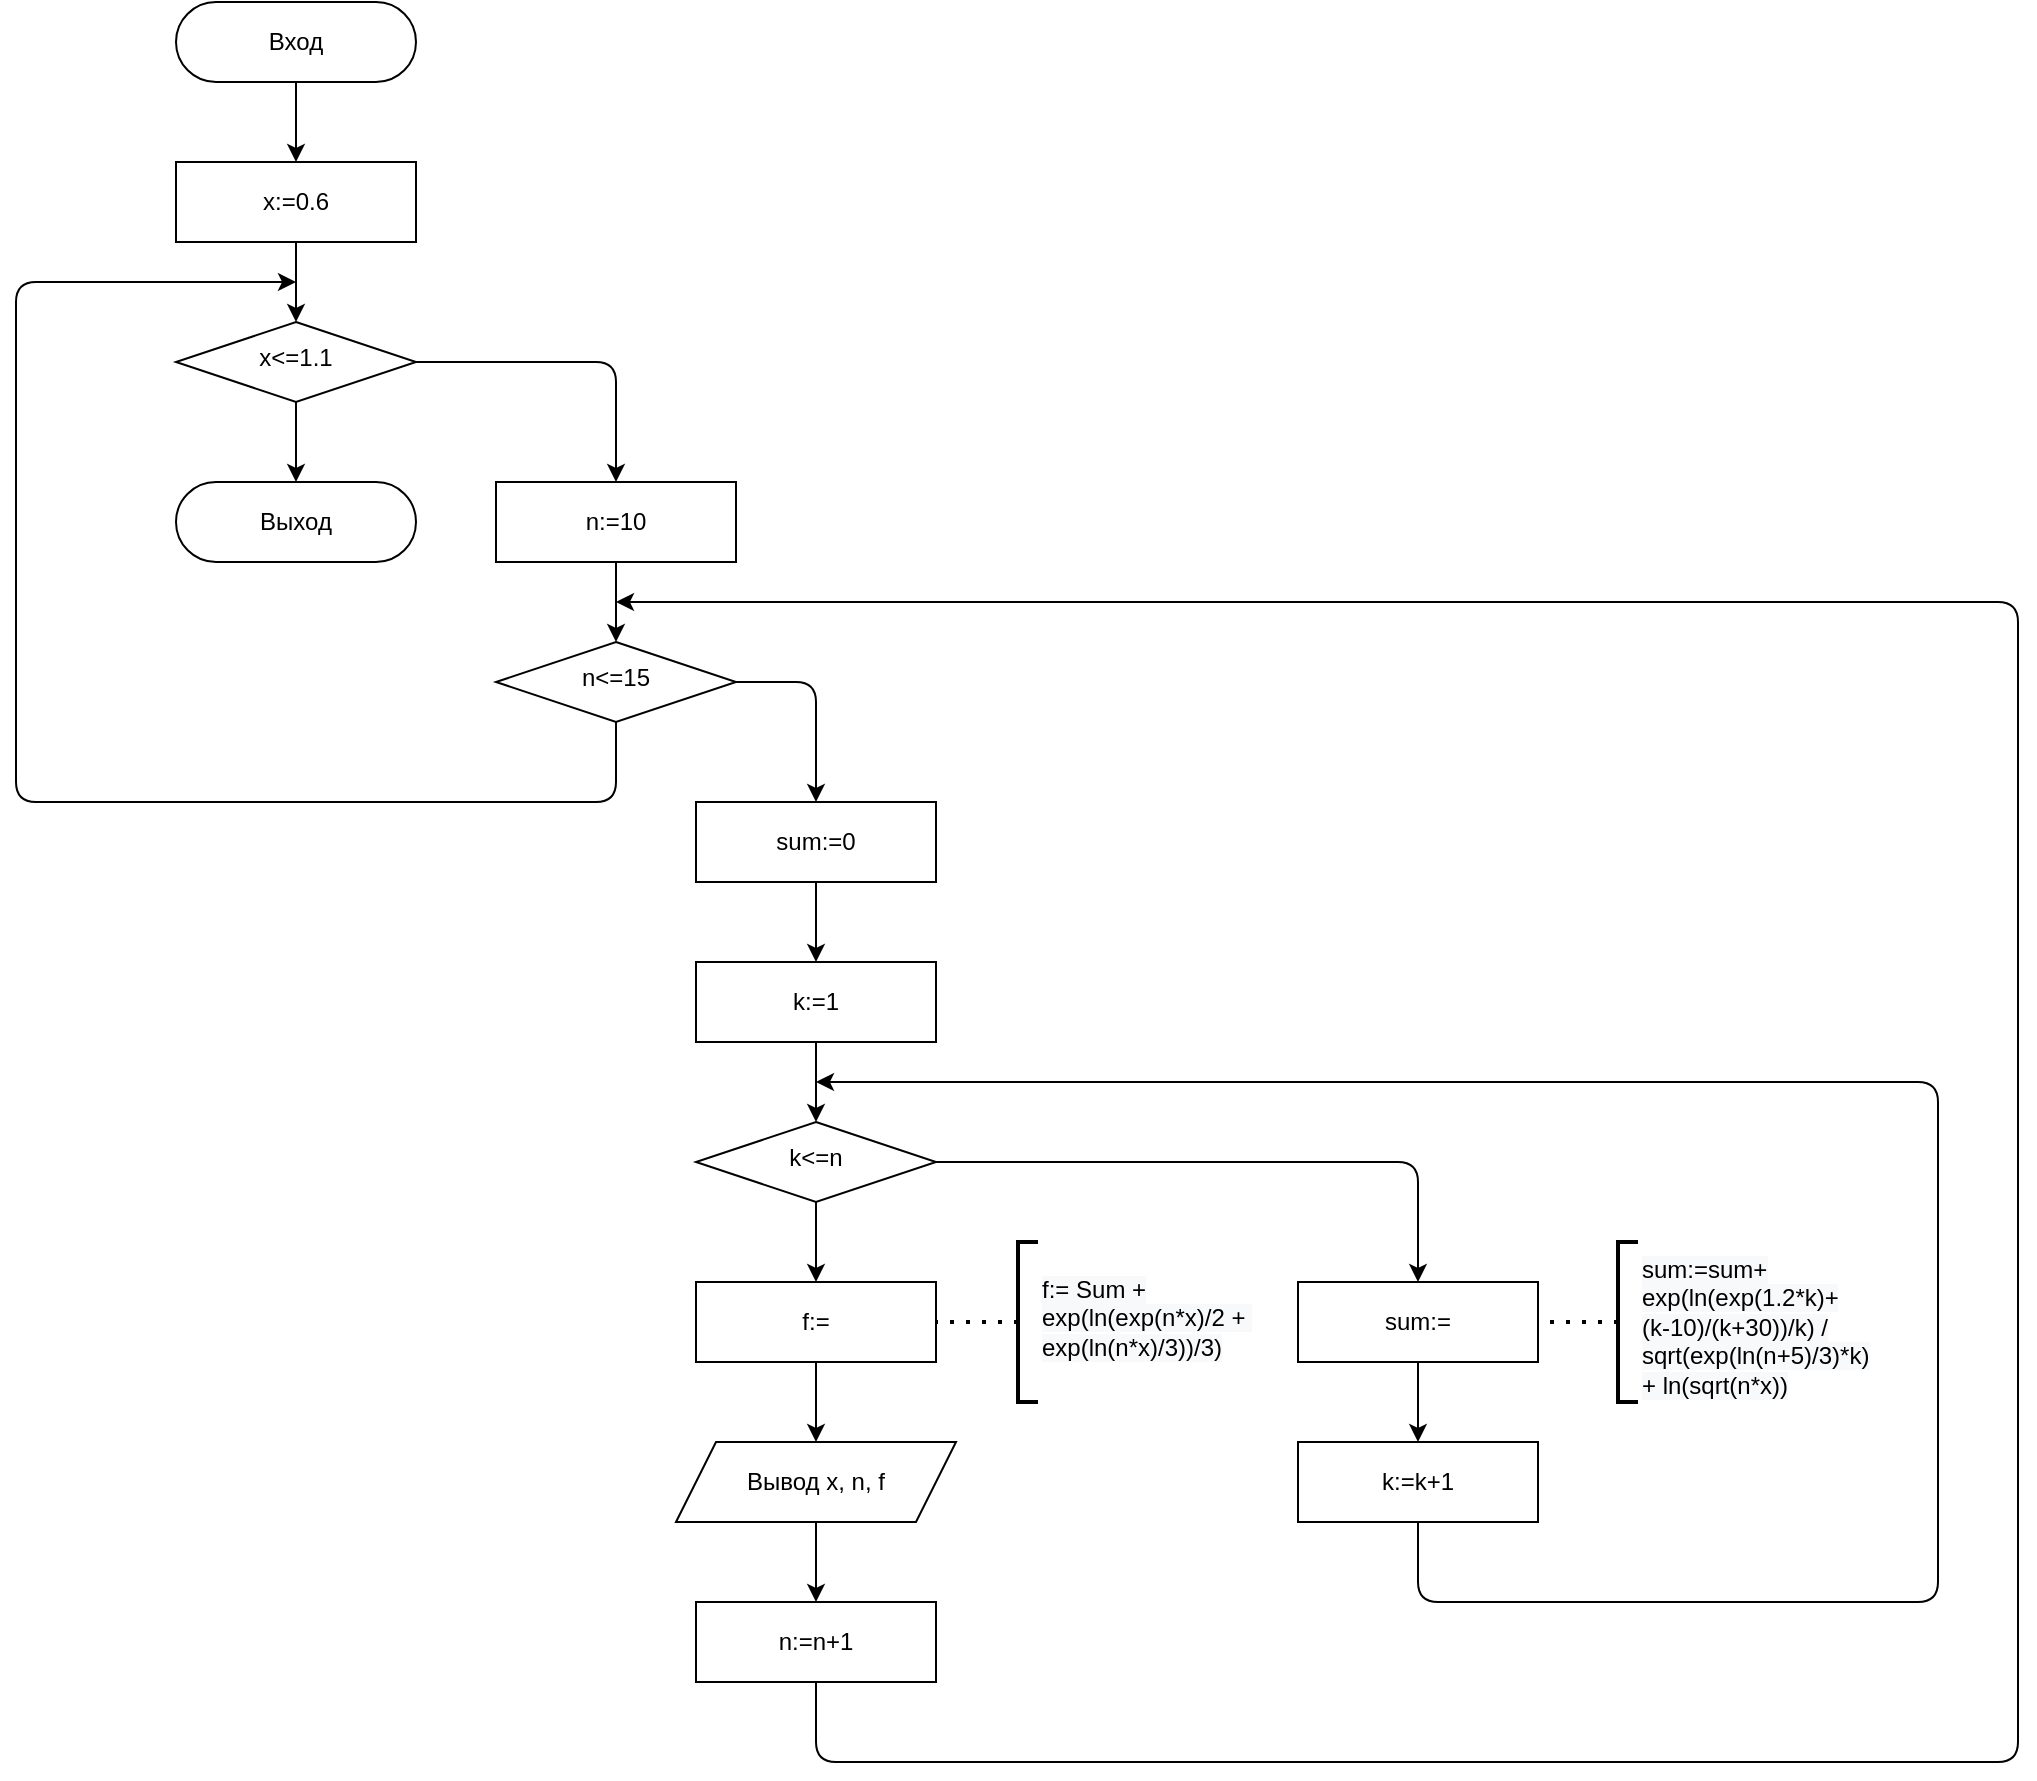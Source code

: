 <mxfile version="15.3.0" type="github">
  <diagram id="C5RBs43oDa-KdzZeNtuy" name="Page-1">
    <mxGraphModel dx="860" dy="466" grid="1" gridSize="10" guides="1" tooltips="1" connect="1" arrows="1" fold="1" page="1" pageScale="1" pageWidth="827" pageHeight="1169" math="0" shadow="0">
      <root>
        <mxCell id="WIyWlLk6GJQsqaUBKTNV-0" />
        <mxCell id="WIyWlLk6GJQsqaUBKTNV-1" parent="WIyWlLk6GJQsqaUBKTNV-0" />
        <mxCell id="e3VsoY0m1QFpJ2-WcFTY-29" value="Вход" style="rounded=1;whiteSpace=wrap;html=1;fontSize=12;glass=0;strokeWidth=1;shadow=0;arcSize=50;" parent="WIyWlLk6GJQsqaUBKTNV-1" vertex="1">
          <mxGeometry x="119" y="40" width="120" height="40" as="geometry" />
        </mxCell>
        <mxCell id="e3VsoY0m1QFpJ2-WcFTY-30" value="x&amp;lt;=1.1" style="rhombus;whiteSpace=wrap;html=1;shadow=0;fontFamily=Helvetica;fontSize=12;align=center;strokeWidth=1;spacing=6;spacingTop=-4;" parent="WIyWlLk6GJQsqaUBKTNV-1" vertex="1">
          <mxGeometry x="119" y="200" width="120" height="40" as="geometry" />
        </mxCell>
        <mxCell id="e3VsoY0m1QFpJ2-WcFTY-31" value="" style="endArrow=classic;html=1;exitX=0.5;exitY=1;exitDx=0;exitDy=0;" parent="WIyWlLk6GJQsqaUBKTNV-1" source="e3VsoY0m1QFpJ2-WcFTY-29" edge="1">
          <mxGeometry width="50" height="50" relative="1" as="geometry">
            <mxPoint x="309" y="150" as="sourcePoint" />
            <mxPoint x="179" y="120" as="targetPoint" />
          </mxGeometry>
        </mxCell>
        <mxCell id="e3VsoY0m1QFpJ2-WcFTY-32" value="x:=0.6" style="rounded=0;whiteSpace=wrap;html=1;" parent="WIyWlLk6GJQsqaUBKTNV-1" vertex="1">
          <mxGeometry x="119" y="120" width="120" height="40" as="geometry" />
        </mxCell>
        <mxCell id="e3VsoY0m1QFpJ2-WcFTY-33" value="" style="endArrow=classic;html=1;exitX=0.5;exitY=1;exitDx=0;exitDy=0;entryX=0.5;entryY=0;entryDx=0;entryDy=0;" parent="WIyWlLk6GJQsqaUBKTNV-1" source="e3VsoY0m1QFpJ2-WcFTY-32" target="e3VsoY0m1QFpJ2-WcFTY-30" edge="1">
          <mxGeometry width="50" height="50" relative="1" as="geometry">
            <mxPoint x="309" y="150" as="sourcePoint" />
            <mxPoint x="359" y="100" as="targetPoint" />
          </mxGeometry>
        </mxCell>
        <mxCell id="e3VsoY0m1QFpJ2-WcFTY-34" value="" style="endArrow=classic;html=1;exitX=0.5;exitY=1;exitDx=0;exitDy=0;" parent="WIyWlLk6GJQsqaUBKTNV-1" source="e3VsoY0m1QFpJ2-WcFTY-30" edge="1">
          <mxGeometry width="50" height="50" relative="1" as="geometry">
            <mxPoint x="309" y="320" as="sourcePoint" />
            <mxPoint x="179" y="280" as="targetPoint" />
          </mxGeometry>
        </mxCell>
        <mxCell id="e3VsoY0m1QFpJ2-WcFTY-35" value="Выход" style="rounded=1;whiteSpace=wrap;html=1;fontSize=12;glass=0;strokeWidth=1;shadow=0;arcSize=50;" parent="WIyWlLk6GJQsqaUBKTNV-1" vertex="1">
          <mxGeometry x="119" y="280" width="120" height="40" as="geometry" />
        </mxCell>
        <mxCell id="e3VsoY0m1QFpJ2-WcFTY-36" value="" style="endArrow=classic;html=1;exitX=1;exitY=0.5;exitDx=0;exitDy=0;" parent="WIyWlLk6GJQsqaUBKTNV-1" source="e3VsoY0m1QFpJ2-WcFTY-30" edge="1">
          <mxGeometry width="50" height="50" relative="1" as="geometry">
            <mxPoint x="309" y="320" as="sourcePoint" />
            <mxPoint x="339" y="280" as="targetPoint" />
            <Array as="points">
              <mxPoint x="339" y="220" />
            </Array>
          </mxGeometry>
        </mxCell>
        <mxCell id="e3VsoY0m1QFpJ2-WcFTY-37" value="n:=10" style="rounded=0;whiteSpace=wrap;html=1;" parent="WIyWlLk6GJQsqaUBKTNV-1" vertex="1">
          <mxGeometry x="279" y="280" width="120" height="40" as="geometry" />
        </mxCell>
        <mxCell id="e3VsoY0m1QFpJ2-WcFTY-38" value="n&amp;lt;=15" style="rhombus;whiteSpace=wrap;html=1;shadow=0;fontFamily=Helvetica;fontSize=12;align=center;strokeWidth=1;spacing=6;spacingTop=-4;" parent="WIyWlLk6GJQsqaUBKTNV-1" vertex="1">
          <mxGeometry x="279" y="360" width="120" height="40" as="geometry" />
        </mxCell>
        <mxCell id="e3VsoY0m1QFpJ2-WcFTY-39" value="" style="endArrow=classic;html=1;exitX=0.5;exitY=1;exitDx=0;exitDy=0;entryX=0.5;entryY=0;entryDx=0;entryDy=0;" parent="WIyWlLk6GJQsqaUBKTNV-1" source="e3VsoY0m1QFpJ2-WcFTY-37" target="e3VsoY0m1QFpJ2-WcFTY-38" edge="1">
          <mxGeometry width="50" height="50" relative="1" as="geometry">
            <mxPoint x="309" y="320" as="sourcePoint" />
            <mxPoint x="359" y="270" as="targetPoint" />
          </mxGeometry>
        </mxCell>
        <mxCell id="e3VsoY0m1QFpJ2-WcFTY-40" value="" style="endArrow=classic;html=1;exitX=0.5;exitY=1;exitDx=0;exitDy=0;" parent="WIyWlLk6GJQsqaUBKTNV-1" source="e3VsoY0m1QFpJ2-WcFTY-38" edge="1">
          <mxGeometry width="50" height="50" relative="1" as="geometry">
            <mxPoint x="309" y="400" as="sourcePoint" />
            <mxPoint x="179" y="180" as="targetPoint" />
            <Array as="points">
              <mxPoint x="339" y="440" />
              <mxPoint x="39" y="440" />
              <mxPoint x="39" y="180" />
            </Array>
          </mxGeometry>
        </mxCell>
        <mxCell id="e3VsoY0m1QFpJ2-WcFTY-41" value="" style="endArrow=classic;html=1;exitX=1;exitY=0.5;exitDx=0;exitDy=0;entryX=0.5;entryY=0;entryDx=0;entryDy=0;" parent="WIyWlLk6GJQsqaUBKTNV-1" target="e3VsoY0m1QFpJ2-WcFTY-42" edge="1">
          <mxGeometry width="50" height="50" relative="1" as="geometry">
            <mxPoint x="399" y="380" as="sourcePoint" />
            <mxPoint x="439" y="420" as="targetPoint" />
            <Array as="points">
              <mxPoint x="439" y="380" />
            </Array>
          </mxGeometry>
        </mxCell>
        <mxCell id="e3VsoY0m1QFpJ2-WcFTY-42" value="sum:=0" style="rounded=0;whiteSpace=wrap;html=1;" parent="WIyWlLk6GJQsqaUBKTNV-1" vertex="1">
          <mxGeometry x="379" y="440" width="120" height="40" as="geometry" />
        </mxCell>
        <mxCell id="e3VsoY0m1QFpJ2-WcFTY-43" value="k:=1" style="rounded=0;whiteSpace=wrap;html=1;" parent="WIyWlLk6GJQsqaUBKTNV-1" vertex="1">
          <mxGeometry x="379" y="520" width="120" height="40" as="geometry" />
        </mxCell>
        <mxCell id="e3VsoY0m1QFpJ2-WcFTY-44" value="" style="endArrow=classic;html=1;exitX=0.5;exitY=1;exitDx=0;exitDy=0;entryX=0.5;entryY=0;entryDx=0;entryDy=0;" parent="WIyWlLk6GJQsqaUBKTNV-1" source="e3VsoY0m1QFpJ2-WcFTY-42" target="e3VsoY0m1QFpJ2-WcFTY-43" edge="1">
          <mxGeometry width="50" height="50" relative="1" as="geometry">
            <mxPoint x="309" y="560" as="sourcePoint" />
            <mxPoint x="359" y="510" as="targetPoint" />
          </mxGeometry>
        </mxCell>
        <mxCell id="e3VsoY0m1QFpJ2-WcFTY-45" value="k&amp;lt;=n" style="rhombus;whiteSpace=wrap;html=1;shadow=0;fontFamily=Helvetica;fontSize=12;align=center;strokeWidth=1;spacing=6;spacingTop=-4;" parent="WIyWlLk6GJQsqaUBKTNV-1" vertex="1">
          <mxGeometry x="379" y="600" width="120" height="40" as="geometry" />
        </mxCell>
        <mxCell id="e3VsoY0m1QFpJ2-WcFTY-46" value="" style="endArrow=classic;html=1;exitX=0.5;exitY=1;exitDx=0;exitDy=0;entryX=0.5;entryY=0;entryDx=0;entryDy=0;" parent="WIyWlLk6GJQsqaUBKTNV-1" source="e3VsoY0m1QFpJ2-WcFTY-43" target="e3VsoY0m1QFpJ2-WcFTY-45" edge="1">
          <mxGeometry width="50" height="50" relative="1" as="geometry">
            <mxPoint x="509" y="490" as="sourcePoint" />
            <mxPoint x="509" y="530" as="targetPoint" />
          </mxGeometry>
        </mxCell>
        <mxCell id="e3VsoY0m1QFpJ2-WcFTY-47" value="" style="endArrow=classic;html=1;exitX=0.5;exitY=1;exitDx=0;exitDy=0;entryX=0.5;entryY=0;entryDx=0;entryDy=0;" parent="WIyWlLk6GJQsqaUBKTNV-1" source="e3VsoY0m1QFpJ2-WcFTY-45" target="e3VsoY0m1QFpJ2-WcFTY-49" edge="1">
          <mxGeometry width="50" height="50" relative="1" as="geometry">
            <mxPoint x="309" y="560" as="sourcePoint" />
            <mxPoint x="489" y="670" as="targetPoint" />
          </mxGeometry>
        </mxCell>
        <mxCell id="e3VsoY0m1QFpJ2-WcFTY-48" value="" style="endArrow=classic;html=1;exitX=1;exitY=0.5;exitDx=0;exitDy=0;entryX=0.5;entryY=0;entryDx=0;entryDy=0;" parent="WIyWlLk6GJQsqaUBKTNV-1" source="e3VsoY0m1QFpJ2-WcFTY-45" target="e3VsoY0m1QFpJ2-WcFTY-50" edge="1">
          <mxGeometry width="50" height="50" relative="1" as="geometry">
            <mxPoint x="309" y="560" as="sourcePoint" />
            <mxPoint x="649" y="650" as="targetPoint" />
            <Array as="points">
              <mxPoint x="740" y="620" />
            </Array>
          </mxGeometry>
        </mxCell>
        <mxCell id="e3VsoY0m1QFpJ2-WcFTY-49" value="f:=" style="rounded=0;whiteSpace=wrap;html=1;" parent="WIyWlLk6GJQsqaUBKTNV-1" vertex="1">
          <mxGeometry x="379" y="680" width="120" height="40" as="geometry" />
        </mxCell>
        <mxCell id="e3VsoY0m1QFpJ2-WcFTY-50" value="sum:=" style="rounded=0;whiteSpace=wrap;html=1;" parent="WIyWlLk6GJQsqaUBKTNV-1" vertex="1">
          <mxGeometry x="680" y="680" width="120" height="40" as="geometry" />
        </mxCell>
        <mxCell id="e3VsoY0m1QFpJ2-WcFTY-51" value="k:=k+1" style="rounded=0;whiteSpace=wrap;html=1;" parent="WIyWlLk6GJQsqaUBKTNV-1" vertex="1">
          <mxGeometry x="680" y="760" width="120" height="40" as="geometry" />
        </mxCell>
        <mxCell id="e3VsoY0m1QFpJ2-WcFTY-52" value="" style="endArrow=classic;html=1;exitX=0.5;exitY=1;exitDx=0;exitDy=0;entryX=0.5;entryY=0;entryDx=0;entryDy=0;" parent="WIyWlLk6GJQsqaUBKTNV-1" source="e3VsoY0m1QFpJ2-WcFTY-50" target="e3VsoY0m1QFpJ2-WcFTY-51" edge="1">
          <mxGeometry width="50" height="50" relative="1" as="geometry">
            <mxPoint x="509" y="570" as="sourcePoint" />
            <mxPoint x="509" y="610" as="targetPoint" />
          </mxGeometry>
        </mxCell>
        <mxCell id="e3VsoY0m1QFpJ2-WcFTY-53" value="Вывод x, n, f" style="shape=parallelogram;perimeter=parallelogramPerimeter;whiteSpace=wrap;html=1;fixedSize=1;" parent="WIyWlLk6GJQsqaUBKTNV-1" vertex="1">
          <mxGeometry x="369" y="760" width="140" height="40" as="geometry" />
        </mxCell>
        <mxCell id="e3VsoY0m1QFpJ2-WcFTY-54" value="n:=n+1" style="rounded=0;whiteSpace=wrap;html=1;" parent="WIyWlLk6GJQsqaUBKTNV-1" vertex="1">
          <mxGeometry x="379" y="840" width="120" height="40" as="geometry" />
        </mxCell>
        <mxCell id="e3VsoY0m1QFpJ2-WcFTY-55" value="" style="endArrow=classic;html=1;exitX=0.5;exitY=1;exitDx=0;exitDy=0;entryX=0.5;entryY=0;entryDx=0;entryDy=0;" parent="WIyWlLk6GJQsqaUBKTNV-1" source="e3VsoY0m1QFpJ2-WcFTY-49" target="e3VsoY0m1QFpJ2-WcFTY-53" edge="1">
          <mxGeometry width="50" height="50" relative="1" as="geometry">
            <mxPoint x="669" y="730" as="sourcePoint" />
            <mxPoint x="479" y="740" as="targetPoint" />
          </mxGeometry>
        </mxCell>
        <mxCell id="e3VsoY0m1QFpJ2-WcFTY-56" value="" style="endArrow=classic;html=1;exitX=0.5;exitY=1;exitDx=0;exitDy=0;entryX=0.5;entryY=0;entryDx=0;entryDy=0;" parent="WIyWlLk6GJQsqaUBKTNV-1" source="e3VsoY0m1QFpJ2-WcFTY-53" target="e3VsoY0m1QFpJ2-WcFTY-54" edge="1">
          <mxGeometry width="50" height="50" relative="1" as="geometry">
            <mxPoint x="519" y="800" as="sourcePoint" />
            <mxPoint x="569" y="750" as="targetPoint" />
          </mxGeometry>
        </mxCell>
        <mxCell id="e3VsoY0m1QFpJ2-WcFTY-57" value="" style="endArrow=classic;html=1;exitX=0.5;exitY=1;exitDx=0;exitDy=0;" parent="WIyWlLk6GJQsqaUBKTNV-1" source="e3VsoY0m1QFpJ2-WcFTY-51" edge="1">
          <mxGeometry width="50" height="50" relative="1" as="geometry">
            <mxPoint x="519" y="800" as="sourcePoint" />
            <mxPoint x="439" y="580" as="targetPoint" />
            <Array as="points">
              <mxPoint x="740" y="840" />
              <mxPoint x="1000" y="840" />
              <mxPoint x="1000" y="580" />
            </Array>
          </mxGeometry>
        </mxCell>
        <mxCell id="e3VsoY0m1QFpJ2-WcFTY-58" value="" style="endArrow=classic;html=1;exitX=0.5;exitY=1;exitDx=0;exitDy=0;" parent="WIyWlLk6GJQsqaUBKTNV-1" source="e3VsoY0m1QFpJ2-WcFTY-54" edge="1">
          <mxGeometry width="50" height="50" relative="1" as="geometry">
            <mxPoint x="519" y="720" as="sourcePoint" />
            <mxPoint x="339" y="340" as="targetPoint" />
            <Array as="points">
              <mxPoint x="439" y="920" />
              <mxPoint x="1040" y="920" />
              <mxPoint x="1040" y="340" />
            </Array>
          </mxGeometry>
        </mxCell>
        <mxCell id="dgDezTZEqCz6nJlGyAzJ-0" value="" style="endArrow=none;dashed=1;html=1;dashPattern=1 3;strokeWidth=2;entryX=1;entryY=0.5;entryDx=0;entryDy=0;" edge="1" parent="WIyWlLk6GJQsqaUBKTNV-1" target="e3VsoY0m1QFpJ2-WcFTY-49">
          <mxGeometry width="50" height="50" relative="1" as="geometry">
            <mxPoint x="540" y="700" as="sourcePoint" />
            <mxPoint x="320" y="700" as="targetPoint" />
          </mxGeometry>
        </mxCell>
        <mxCell id="dgDezTZEqCz6nJlGyAzJ-4" value="&lt;span style=&quot;color: rgb(0 , 0 , 0) ; font-family: &amp;#34;helvetica&amp;#34; ; font-size: 12px ; font-style: normal ; font-weight: 400 ; letter-spacing: normal ; text-align: center ; text-indent: 0px ; text-transform: none ; word-spacing: 0px ; background-color: rgb(248 , 249 , 250) ; display: inline ; float: none&quot;&gt;f:= Sum + &lt;br&gt;exp(ln(exp(n*x)/2 +&amp;nbsp;&lt;br&gt;exp(ln(n*x)/3))/3)&lt;/span&gt;" style="text;whiteSpace=wrap;html=1;" vertex="1" parent="WIyWlLk6GJQsqaUBKTNV-1">
          <mxGeometry x="550" y="670" width="110" height="50" as="geometry" />
        </mxCell>
        <mxCell id="dgDezTZEqCz6nJlGyAzJ-5" value="&lt;span style=&quot;color: rgb(0 , 0 , 0) ; font-family: &amp;#34;helvetica&amp;#34; ; font-size: 12px ; font-style: normal ; font-weight: 400 ; letter-spacing: normal ; text-align: center ; text-indent: 0px ; text-transform: none ; word-spacing: 0px ; background-color: rgb(248 , 249 , 250) ; display: inline ; float: none&quot;&gt;sum:=sum+&lt;br&gt;exp(ln(exp(1.2*k)+ (k-10)/(k+30))/k) / sqrt(exp(ln(n+5)/3)*k) + ln(sqrt(n*x))&lt;/span&gt;" style="text;whiteSpace=wrap;html=1;" vertex="1" parent="WIyWlLk6GJQsqaUBKTNV-1">
          <mxGeometry x="850" y="660" width="110" height="30" as="geometry" />
        </mxCell>
        <mxCell id="dgDezTZEqCz6nJlGyAzJ-7" value="" style="strokeWidth=2;html=1;shape=mxgraph.flowchart.annotation_1;align=left;pointerEvents=1;" vertex="1" parent="WIyWlLk6GJQsqaUBKTNV-1">
          <mxGeometry x="540" y="660" width="10" height="80" as="geometry" />
        </mxCell>
        <mxCell id="dgDezTZEqCz6nJlGyAzJ-8" value="" style="strokeWidth=2;html=1;shape=mxgraph.flowchart.annotation_1;align=left;pointerEvents=1;" vertex="1" parent="WIyWlLk6GJQsqaUBKTNV-1">
          <mxGeometry x="840" y="660" width="10" height="80" as="geometry" />
        </mxCell>
        <mxCell id="dgDezTZEqCz6nJlGyAzJ-9" value="" style="endArrow=none;dashed=1;html=1;dashPattern=1 3;strokeWidth=2;entryX=1;entryY=0.5;entryDx=0;entryDy=0;exitX=0;exitY=0.5;exitDx=0;exitDy=0;exitPerimeter=0;" edge="1" parent="WIyWlLk6GJQsqaUBKTNV-1" source="dgDezTZEqCz6nJlGyAzJ-8" target="e3VsoY0m1QFpJ2-WcFTY-50">
          <mxGeometry width="50" height="50" relative="1" as="geometry">
            <mxPoint x="550" y="710" as="sourcePoint" />
            <mxPoint x="509" y="710" as="targetPoint" />
          </mxGeometry>
        </mxCell>
      </root>
    </mxGraphModel>
  </diagram>
</mxfile>

